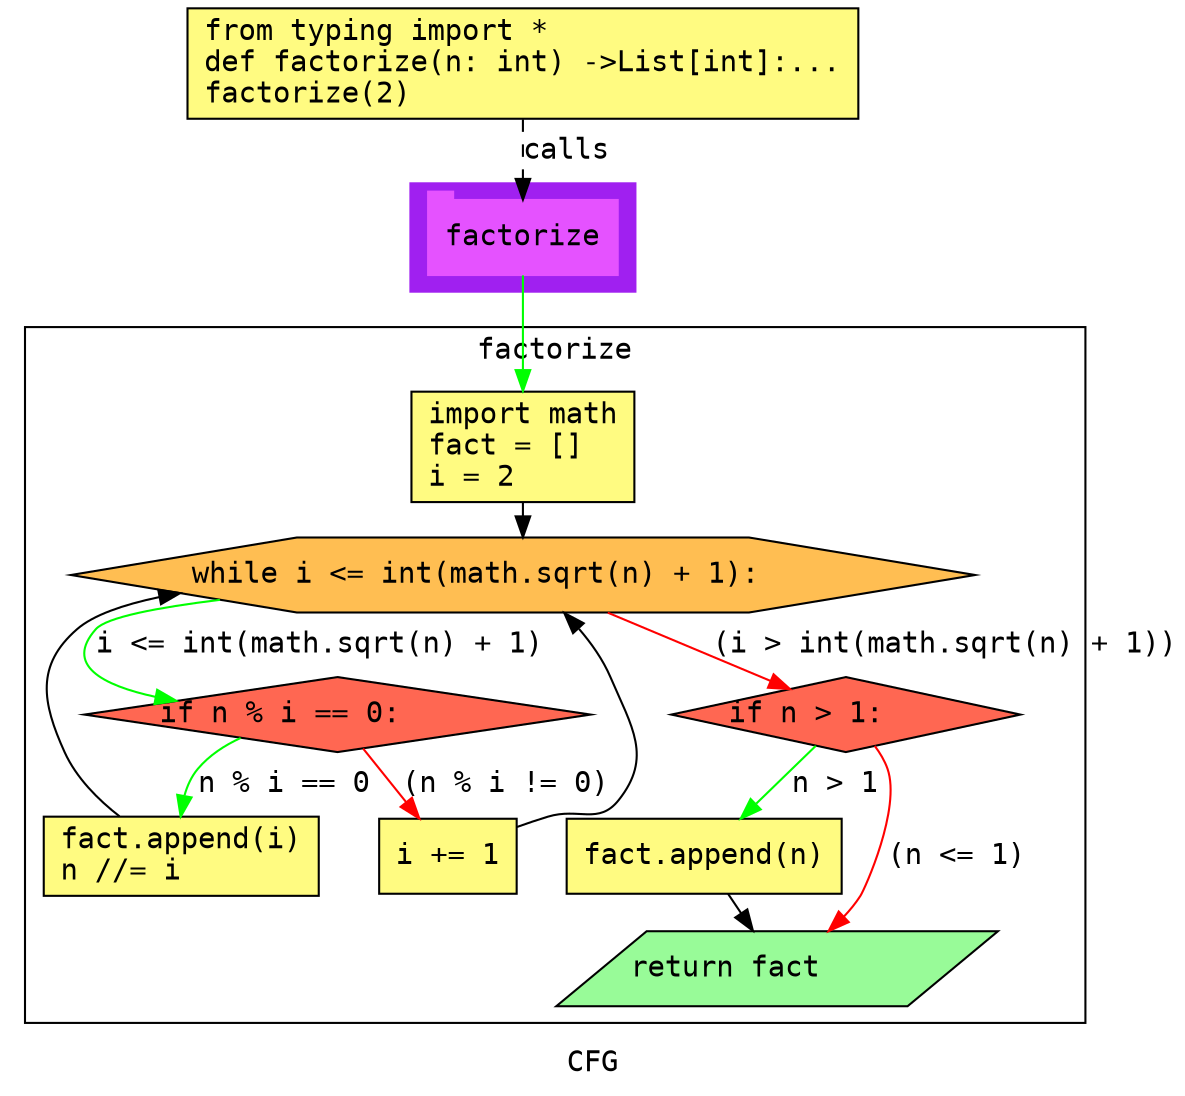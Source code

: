 digraph cluster134CFG {
	graph [bb="0,0,560,518",
		compound=True,
		fontname="DejaVu Sans Mono",
		label=CFG,
		lheight=0.21,
		lp="280,11.5",
		lwidth=0.35,
		pack=False,
		rankdir=TB,
		ranksep=0.02
	];
	node [fontname="DejaVu Sans Mono",
		label="\N"
	];
	edge [fontname="DejaVu Sans Mono"];
	subgraph cluster_1 {
		graph [bb="193,382,301,434",
			color=purple,
			compound=true,
			fontname="DejaVu Sans Mono",
			label="",
			rankdir=TB,
			ranksep=0.02,
			shape=tab,
			style=filled
		];
		node [fontname="DejaVu Sans Mono"];
		edge [fontname="DejaVu Sans Mono"];
		16	[color="#E552FF",
			height=0.5,
			label=factorize,
			linenum="[17]",
			pos="247,408",
			shape=tab,
			style=filled,
			width=1.2639];
	}
	subgraph cluster2factorize {
		graph [bb="8,31,517,365",
			compound=True,
			fontname="DejaVu Sans Mono",
			label=factorize,
			lheight=0.21,
			lp="262.5,353.5",
			lwidth=1.04,
			pack=False,
			rankdir=TB,
			ranksep=0.02
		];
		node [fontname="DejaVu Sans Mono"];
		edge [fontname="DejaVu Sans Mono"];
		subgraph cluster_7 {
			graph [color=purple,
				compound=true,
				fontname="DejaVu Sans Mono",
				label="",
				rankdir=TB,
				ranksep=0.02,
				shape=tab,
				style=filled
			];
			node [fontname="DejaVu Sans Mono"];
			edge [fontname="DejaVu Sans Mono"];
		}
		subgraph cluster_11 {
			graph [color=purple,
				compound=true,
				fontname="DejaVu Sans Mono",
				label="",
				rankdir=TB,
				ranksep=0.02,
				shape=tab,
				style=filled
			];
			node [fontname="DejaVu Sans Mono"];
			edge [fontname="DejaVu Sans Mono"];
		}
		3	[fillcolor="#FFFB81",
			height=0.73611,
			label="import math\lfact = []\li = 2\l",
			linenum="[3, 4, 5]",
			pos="247,307.5",
			shape=rectangle,
			style="filled,solid",
			width=1.4861];
		4	[fillcolor="#FFBE52",
			height=0.5,
			label="while i <= int(math.sqrt(n) + 1):\l",
			linenum="[6]",
			pos="247,246",
			shape=hexagon,
			style="filled,solid",
			width=6.0248];
		3 -> 4	[color=black,
			pos="e,247,264.14 247,280.92 247,278.71 247,276.46 247,274.23"];
		5	[fillcolor="#FF6752",
			height=0.5,
			label="if n % i == 0:\l",
			linenum="[7]",
			pos="157,179",
			shape=diamond,
			style="filled,solid",
			width=3.3702];
		4 -> 5	[color=green,
			label="i <= int(math.sqrt(n) + 1)",
			lp="149.5,212.5",
			pos="e,80.642,185.66 101.82,234.11 71.491,230.4 47.066,225.72 42,220 26.898,202.94 44.89,193.16 70.789,187.55"];
		6	[fillcolor="#FF6752",
			height=0.5,
			label="if n > 1:\l",
			linenum="[13]",
			pos="400,179",
			shape=diamond,
			style="filled,solid",
			width=2.3234];
		4 -> 6	[color=red,
			label="(i > int(math.sqrt(n) + 1))",
			lp="448.5,212.5",
			pos="e,373.07,191.44 287.2,227.92 310.9,217.85 340.67,205.21 363.66,195.44"];
		7	[fillcolor="#FFFB81",
			height=0.52778,
			label="fact.append(i)\ln //= i\l",
			linenum="[8, 9]",
			pos="83,111",
			shape=rectangle,
			style="filled,solid",
			width=1.8333];
		5 -> 7	[color=green,
			label="n % i == 0",
			lp="131.5,145.5",
			pos="e,82.258,130.41 110.38,167.88 102.63,164.32 95.383,159.5 90,153 87.019,149.4 85.098,145 83.892,140.43"];
		9	[fillcolor="#FFFB81",
			height=0.5,
			label="i += 1\l",
			linenum="[11]",
			pos="211,111",
			shape=rectangle,
			style="filled,solid",
			width=0.91667];
		5 -> 9	[color=red,
			label="(n % i != 0)",
			lp="238,145.5",
			pos="e,197.02,129.08 169.52,162.69 175.76,155.07 183.45,145.67 190.51,137.04"];
		7 -> 4	[color=black,
			pos="e,82.443,237.3 53.385,130.14 43.033,138.18 32.605,148.65 27,161 16.109,185 13.114,202.7 33,220 40.709,226.71 54.874,231.69 72.388,\
235.38"];
		9 -> 4	[color=black,
			pos="e,264.21,227.97 244.13,125.02 249.08,126.79 254.15,128.51 259,130 273.42,134.44 282.67,126.14 292,138 311.5,162.8 290.33,197.28 \
270.93,220.33"];
		11	[fillcolor="#FFFB81",
			height=0.5,
			label="fact.append(n)\l",
			linenum="[14]",
			pos="334,111",
			shape=rectangle,
			style="filled,solid",
			width=1.8333];
		6 -> 11	[color=green,
			label="n > 1",
			lp="395,145.5",
			pos="e,351.27,129.27 386,164 378,156 367.74,145.74 358.45,136.45"];
		12	[fillcolor="#98fb98",
			height=0.5,
			label="return fact\l",
			linenum="[15]",
			pos="371,57",
			shape=parallelogram,
			style="filled,solid",
			width=2.8323];
		6 -> 12	[color=red,
			label="(n <= 1)",
			lp="453.5,111",
			pos="e,394.65,75.129 413.89,163.94 416.39,160.61 418.64,156.88 420,153 426.21,135.28 412.38,97.664 409,92 406.97,88.591 404.48,85.332 \
401.76,82.277"];
		11 -> 12	[color=black,
			pos="e,358.73,75.243 346.12,92.973 348.26,89.952 350.55,86.747 352.82,83.55"];
	}
	1	[fillcolor="#FFFB81",
		height=0.73611,
		label="from typing import *\ldef factorize(n: int) ->List[int]:...\lfactorize(2)\l",
		linenum="[1]",
		pos="247,491.5",
		shape=rectangle,
		style="filled,solid",
		width=4.4722];
	1 -> 16	[label=calls,
		lp="268,449.5",
		pos="e,247,426.13 247,464.71 247,455.66 247,445.47 247,436.3",
		style=dashed];
	16 -> 3	[color=green,
		pos="e,247,334.34 247,389.84 247,377.39 247,360.1 247,344.65"];
}

